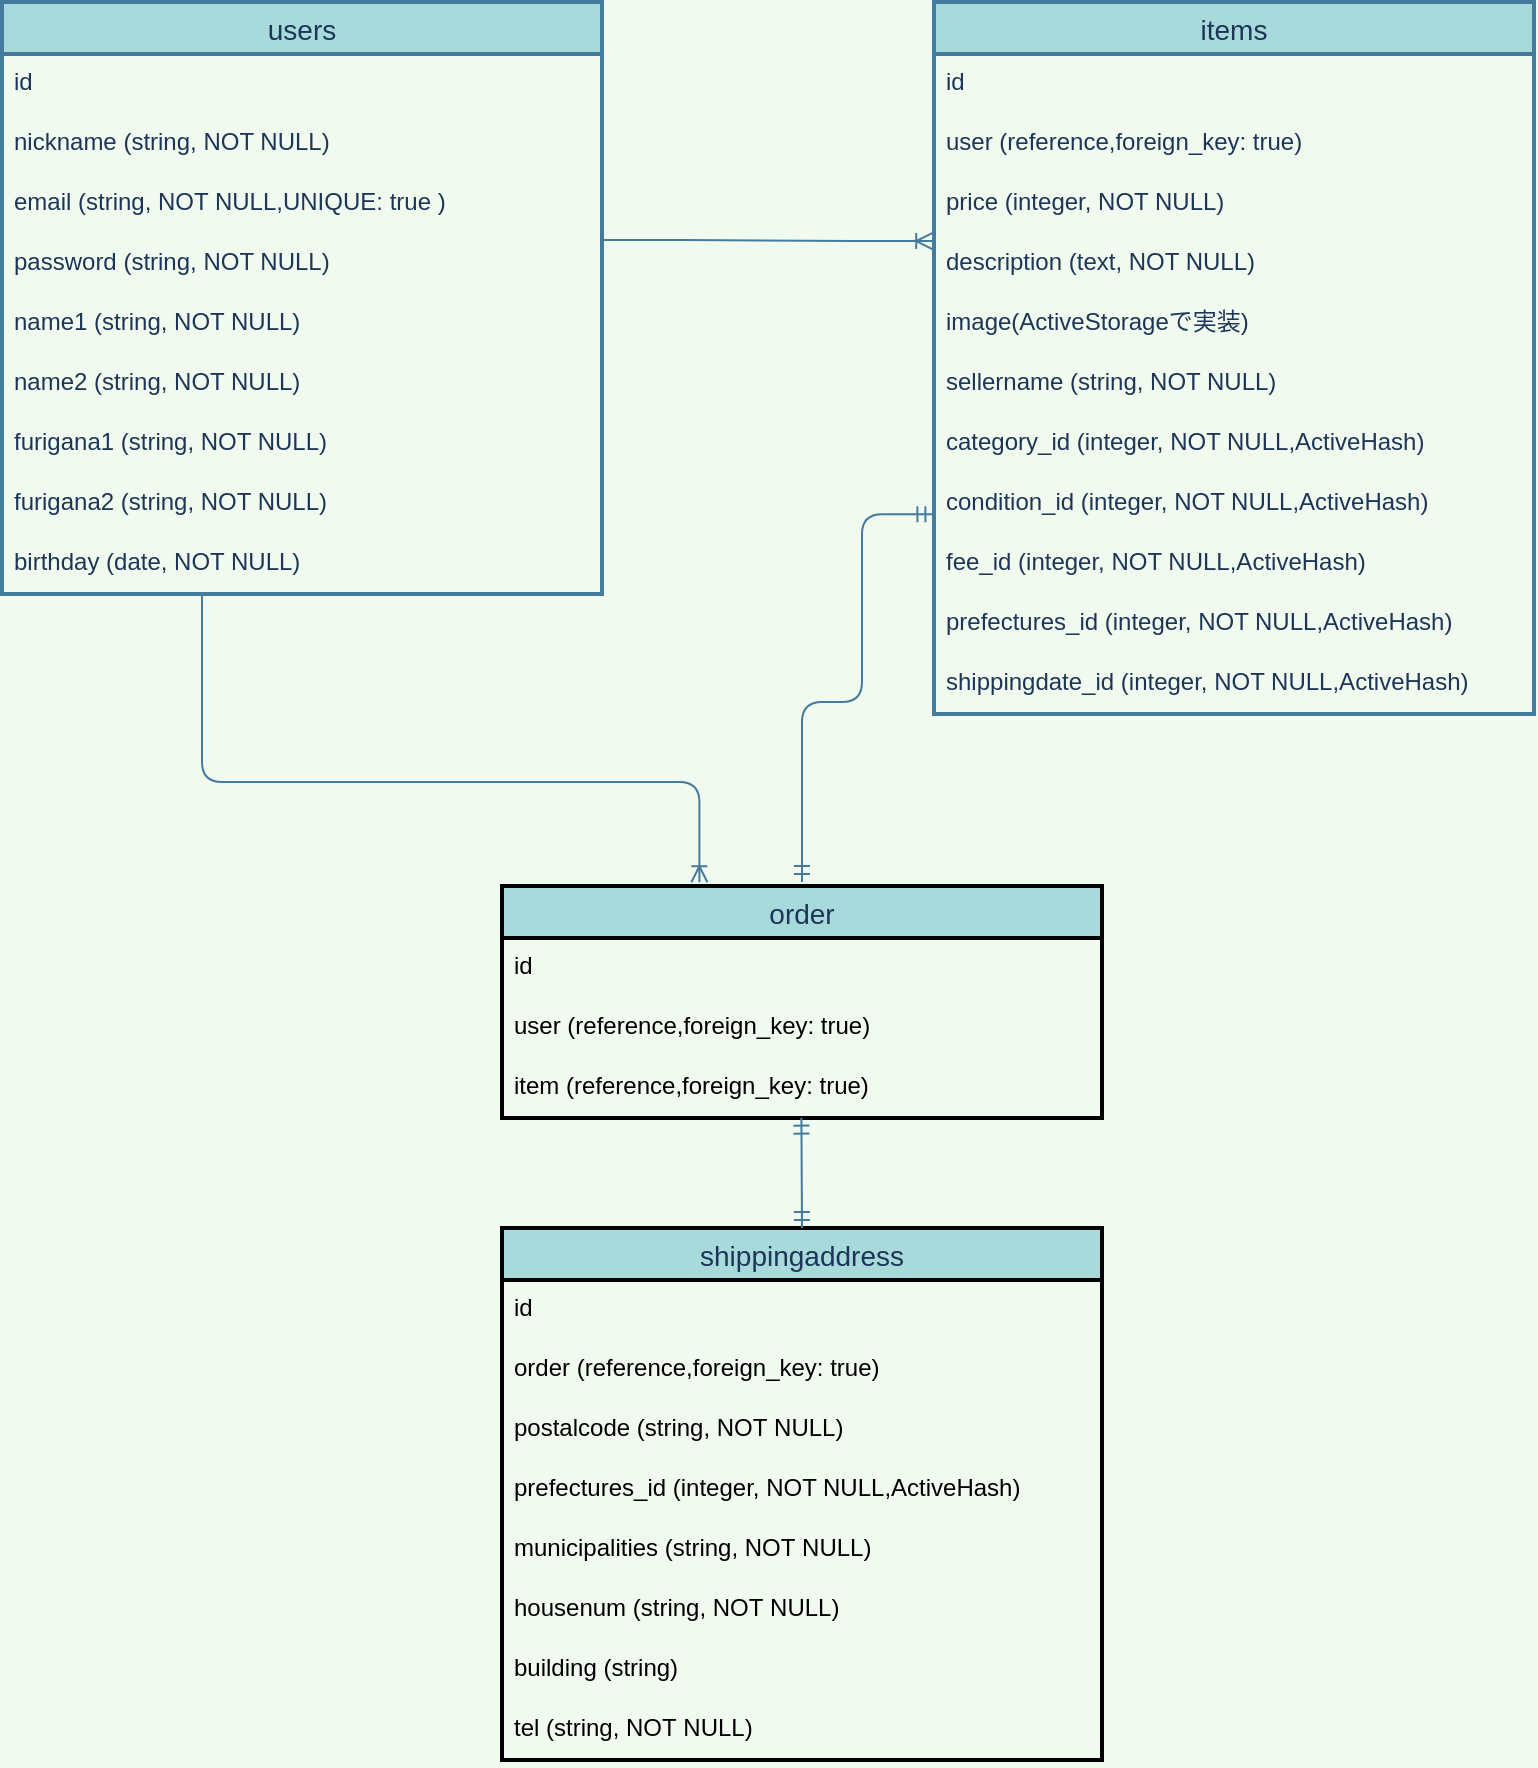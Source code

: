 <mxfile>
    <diagram id="N68RJVztOb6UQxN-U7c_" name="ページ1">
        <mxGraphModel dx="689" dy="713" grid="1" gridSize="10" guides="1" tooltips="1" connect="1" arrows="1" fold="1" page="1" pageScale="1" pageWidth="827" pageHeight="1169" background="#F1FAEE" math="0" shadow="0">
            <root>
                <mxCell id="0"/>
                <mxCell id="1" parent="0"/>
                <mxCell id="31" value="users" style="swimlane;fontStyle=0;childLayout=stackLayout;horizontal=1;startSize=26;horizontalStack=0;resizeParent=1;resizeParentMax=0;resizeLast=0;collapsible=1;marginBottom=0;align=center;fontSize=14;fontColor=#1D3557;strokeColor=#457B9D;strokeWidth=2;fillColor=#A8DADC;" parent="1" vertex="1">
                    <mxGeometry x="30" y="120" width="300" height="296" as="geometry">
                        <mxRectangle x="120" y="80" width="70" height="26" as="alternateBounds"/>
                    </mxGeometry>
                </mxCell>
                <mxCell id="32" value="id" style="text;strokeColor=none;fillColor=none;spacingLeft=4;spacingRight=4;overflow=hidden;rotatable=0;points=[[0,0.5],[1,0.5]];portConstraint=eastwest;fontSize=12;fontColor=#1D3557;" parent="31" vertex="1">
                    <mxGeometry y="26" width="300" height="30" as="geometry"/>
                </mxCell>
                <mxCell id="115" value="nickname (string, NOT NULL)" style="text;strokeColor=none;fillColor=none;spacingLeft=4;spacingRight=4;overflow=hidden;rotatable=0;points=[[0,0.5],[1,0.5]];portConstraint=eastwest;fontSize=12;fontColor=#1D3557;" parent="31" vertex="1">
                    <mxGeometry y="56" width="300" height="30" as="geometry"/>
                </mxCell>
                <mxCell id="33" value="email (string, NOT NULL,UNIQUE: true )" style="text;strokeColor=none;fillColor=none;spacingLeft=4;spacingRight=4;overflow=hidden;rotatable=0;points=[[0,0.5],[1,0.5]];portConstraint=eastwest;fontSize=12;fontColor=#1D3557;" parent="31" vertex="1">
                    <mxGeometry y="86" width="300" height="30" as="geometry"/>
                </mxCell>
                <mxCell id="34" value="password (string, NOT NULL)" style="text;strokeColor=none;spacingLeft=4;spacingRight=4;overflow=hidden;rotatable=0;points=[[0,0.5],[1,0.5]];portConstraint=eastwest;fontSize=12;connectable=1;fontColor=#1D3557;" parent="31" vertex="1">
                    <mxGeometry y="116" width="300" height="30" as="geometry"/>
                </mxCell>
                <mxCell id="79" value="name1 (string, NOT NULL)" style="text;strokeColor=none;spacingLeft=4;spacingRight=4;overflow=hidden;rotatable=0;points=[[0,0.5],[1,0.5]];portConstraint=eastwest;fontSize=12;connectable=1;fontColor=#1D3557;" parent="31" vertex="1">
                    <mxGeometry y="146" width="300" height="30" as="geometry"/>
                </mxCell>
                <mxCell id="144" value="name2 (string, NOT NULL)" style="text;strokeColor=none;spacingLeft=4;spacingRight=4;overflow=hidden;rotatable=0;points=[[0,0.5],[1,0.5]];portConstraint=eastwest;fontSize=12;connectable=1;fontColor=#1D3557;" parent="31" vertex="1">
                    <mxGeometry y="176" width="300" height="30" as="geometry"/>
                </mxCell>
                <mxCell id="113" value="furigana1 (string, NOT NULL)" style="text;strokeColor=none;spacingLeft=4;spacingRight=4;overflow=hidden;rotatable=0;points=[[0,0.5],[1,0.5]];portConstraint=eastwest;fontSize=12;connectable=1;fontColor=#1D3557;" parent="31" vertex="1">
                    <mxGeometry y="206" width="300" height="30" as="geometry"/>
                </mxCell>
                <mxCell id="88" value="furigana2 (string, NOT NULL)" style="text;strokeColor=none;spacingLeft=4;spacingRight=4;overflow=hidden;rotatable=0;points=[[0,0.5],[1,0.5]];portConstraint=eastwest;fontSize=12;connectable=1;fontColor=#1D3557;" parent="31" vertex="1">
                    <mxGeometry y="236" width="300" height="30" as="geometry"/>
                </mxCell>
                <mxCell id="89" value="birthday (date, NOT NULL)" style="text;strokeColor=none;spacingLeft=4;spacingRight=4;overflow=hidden;rotatable=0;points=[[0,0.5],[1,0.5]];portConstraint=eastwest;fontSize=12;connectable=1;fontColor=#1D3557;" parent="31" vertex="1">
                    <mxGeometry y="266" width="300" height="30" as="geometry"/>
                </mxCell>
                <mxCell id="19" value="items" style="swimlane;fontStyle=0;childLayout=stackLayout;horizontal=1;startSize=26;horizontalStack=0;resizeParent=1;resizeParentMax=0;resizeLast=0;collapsible=1;marginBottom=0;align=center;fontSize=14;fontColor=#1D3557;strokeColor=#457B9D;strokeWidth=2;fillColor=#A8DADC;" parent="1" vertex="1">
                    <mxGeometry x="496" y="120" width="300" height="356" as="geometry"/>
                </mxCell>
                <mxCell id="20" value="id" style="text;strokeColor=none;fillColor=none;spacingLeft=4;spacingRight=4;overflow=hidden;rotatable=0;points=[[0,0.5],[1,0.5]];portConstraint=eastwest;fontSize=12;fontColor=#1D3557;" parent="19" vertex="1">
                    <mxGeometry y="26" width="300" height="30" as="geometry"/>
                </mxCell>
                <mxCell id="153" value="user (reference,foreign_key: true)" style="text;strokeColor=none;fillColor=none;spacingLeft=4;spacingRight=4;overflow=hidden;rotatable=0;points=[[0,0.5],[1,0.5]];portConstraint=eastwest;fontSize=12;fontColor=#1D3557;" parent="19" vertex="1">
                    <mxGeometry y="56" width="300" height="30" as="geometry"/>
                </mxCell>
                <mxCell id="21" value="price (integer, NOT NULL)" style="text;strokeColor=none;fillColor=none;spacingLeft=4;spacingRight=4;overflow=hidden;rotatable=0;points=[[0,0.5],[1,0.5]];portConstraint=eastwest;fontSize=12;fontColor=#1D3557;" parent="19" vertex="1">
                    <mxGeometry y="86" width="300" height="30" as="geometry"/>
                </mxCell>
                <mxCell id="22" value="description (text, NOT NULL)" style="text;strokeColor=none;fillColor=none;spacingLeft=4;spacingRight=4;overflow=hidden;rotatable=0;points=[[0,0.5],[1,0.5]];portConstraint=eastwest;fontSize=12;fontColor=#1D3557;" parent="19" vertex="1">
                    <mxGeometry y="116" width="300" height="30" as="geometry"/>
                </mxCell>
                <mxCell id="91" value="image(ActiveStorageで実装)" style="text;strokeColor=none;fillColor=none;spacingLeft=4;spacingRight=4;overflow=hidden;rotatable=0;points=[[0,0.5],[1,0.5]];portConstraint=eastwest;fontSize=12;fontColor=#1D3557;" parent="19" vertex="1">
                    <mxGeometry y="146" width="300" height="30" as="geometry"/>
                </mxCell>
                <mxCell id="135" value="sellername (string, NOT NULL)" style="text;strokeColor=none;fillColor=none;spacingLeft=4;spacingRight=4;overflow=hidden;rotatable=0;points=[[0,0.5],[1,0.5]];portConstraint=eastwest;fontSize=12;fontColor=#1D3557;" parent="19" vertex="1">
                    <mxGeometry y="176" width="300" height="30" as="geometry"/>
                </mxCell>
                <mxCell id="136" value="category_id (integer, NOT NULL,ActiveHash)" style="text;strokeColor=none;fillColor=none;spacingLeft=4;spacingRight=4;overflow=hidden;rotatable=0;points=[[0,0.5],[1,0.5]];portConstraint=eastwest;fontSize=12;fontColor=#1D3557;" parent="19" vertex="1">
                    <mxGeometry y="206" width="300" height="30" as="geometry"/>
                </mxCell>
                <mxCell id="139" value="condition_id (integer, NOT NULL,ActiveHash)" style="text;strokeColor=none;fillColor=none;spacingLeft=4;spacingRight=4;overflow=hidden;rotatable=0;points=[[0,0.5],[1,0.5]];portConstraint=eastwest;fontSize=12;fontColor=#1D3557;" parent="19" vertex="1">
                    <mxGeometry y="236" width="300" height="30" as="geometry"/>
                </mxCell>
                <mxCell id="140" value="fee_id (integer, NOT NULL,ActiveHash)" style="text;strokeColor=none;fillColor=none;spacingLeft=4;spacingRight=4;overflow=hidden;rotatable=0;points=[[0,0.5],[1,0.5]];portConstraint=eastwest;fontSize=12;fontColor=#1D3557;" parent="19" vertex="1">
                    <mxGeometry y="266" width="300" height="30" as="geometry"/>
                </mxCell>
                <mxCell id="141" value="prefectures_id (integer, NOT NULL,ActiveHash)" style="text;strokeColor=none;fillColor=none;spacingLeft=4;spacingRight=4;overflow=hidden;rotatable=0;points=[[0,0.5],[1,0.5]];portConstraint=eastwest;fontSize=12;fontColor=#1D3557;" parent="19" vertex="1">
                    <mxGeometry y="296" width="300" height="30" as="geometry"/>
                </mxCell>
                <mxCell id="142" value="shippingdate_id (integer, NOT NULL,ActiveHash)" style="text;strokeColor=none;fillColor=none;spacingLeft=4;spacingRight=4;overflow=hidden;rotatable=0;points=[[0,0.5],[1,0.5]];portConstraint=eastwest;fontSize=12;fontColor=#1D3557;" parent="19" vertex="1">
                    <mxGeometry y="326" width="300" height="30" as="geometry"/>
                </mxCell>
                <mxCell id="146" value="shippingaddress" style="swimlane;fontStyle=0;childLayout=stackLayout;horizontal=1;startSize=26;horizontalStack=0;resizeParent=1;resizeParentMax=0;resizeLast=0;collapsible=1;marginBottom=0;align=center;fontSize=14;fontColor=#1D3557;strokeColor=#000000;fillColor=#A8DADC;strokeWidth=2;" parent="1" vertex="1">
                    <mxGeometry x="280" y="733" width="300" height="266" as="geometry"/>
                </mxCell>
                <mxCell id="147" value="id" style="text;strokeColor=none;fillColor=none;spacingLeft=4;spacingRight=4;overflow=hidden;rotatable=0;points=[[0,0.5],[1,0.5]];portConstraint=eastwest;fontSize=12;" parent="146" vertex="1">
                    <mxGeometry y="26" width="300" height="30" as="geometry"/>
                </mxCell>
                <mxCell id="168" value="order (reference,foreign_key: true)" style="text;strokeColor=none;fillColor=none;spacingLeft=4;spacingRight=4;overflow=hidden;rotatable=0;points=[[0,0.5],[1,0.5]];portConstraint=eastwest;fontSize=12;" parent="146" vertex="1">
                    <mxGeometry y="56" width="300" height="30" as="geometry"/>
                </mxCell>
                <mxCell id="148" value="postalcode (string, NOT NULL)" style="text;strokeColor=none;fillColor=none;spacingLeft=4;spacingRight=4;overflow=hidden;rotatable=0;points=[[0,0.5],[1,0.5]];portConstraint=eastwest;fontSize=12;" parent="146" vertex="1">
                    <mxGeometry y="86" width="300" height="30" as="geometry"/>
                </mxCell>
                <mxCell id="149" value="prefectures_id (integer, NOT NULL,ActiveHash)" style="text;strokeColor=none;fillColor=none;spacingLeft=4;spacingRight=4;overflow=hidden;rotatable=0;points=[[0,0.5],[1,0.5]];portConstraint=eastwest;fontSize=12;" parent="146" vertex="1">
                    <mxGeometry y="116" width="300" height="30" as="geometry"/>
                </mxCell>
                <mxCell id="150" value="municipalities (string, NOT NULL)" style="text;strokeColor=none;fillColor=none;spacingLeft=4;spacingRight=4;overflow=hidden;rotatable=0;points=[[0,0.5],[1,0.5]];portConstraint=eastwest;fontSize=12;" parent="146" vertex="1">
                    <mxGeometry y="146" width="300" height="30" as="geometry"/>
                </mxCell>
                <mxCell id="151" value="housenum (string, NOT NULL)" style="text;strokeColor=none;fillColor=none;spacingLeft=4;spacingRight=4;overflow=hidden;rotatable=0;points=[[0,0.5],[1,0.5]];portConstraint=eastwest;fontSize=12;" parent="146" vertex="1">
                    <mxGeometry y="176" width="300" height="30" as="geometry"/>
                </mxCell>
                <mxCell id="152" value="building (string)" style="text;strokeColor=none;fillColor=none;spacingLeft=4;spacingRight=4;overflow=hidden;rotatable=0;points=[[0,0.5],[1,0.5]];portConstraint=eastwest;fontSize=12;" parent="146" vertex="1">
                    <mxGeometry y="206" width="300" height="30" as="geometry"/>
                </mxCell>
                <mxCell id="154" value="tel (string, NOT NULL)" style="text;strokeColor=none;fillColor=none;spacingLeft=4;spacingRight=4;overflow=hidden;rotatable=0;points=[[0,0.5],[1,0.5]];portConstraint=eastwest;fontSize=12;" parent="146" vertex="1">
                    <mxGeometry y="236" width="300" height="30" as="geometry"/>
                </mxCell>
                <mxCell id="159" value="order" style="swimlane;fontStyle=0;childLayout=stackLayout;horizontal=1;startSize=26;horizontalStack=0;resizeParent=1;resizeParentMax=0;resizeLast=0;collapsible=1;marginBottom=0;align=center;fontSize=14;fontColor=#1D3557;strokeColor=#000000;fillColor=#A8DADC;strokeWidth=2;" parent="1" vertex="1">
                    <mxGeometry x="280" y="562" width="300" height="116" as="geometry"/>
                </mxCell>
                <mxCell id="167" value="id" style="text;strokeColor=none;fillColor=none;spacingLeft=4;spacingRight=4;overflow=hidden;rotatable=0;points=[[0,0.5],[1,0.5]];portConstraint=eastwest;fontSize=12;" parent="159" vertex="1">
                    <mxGeometry y="26" width="300" height="30" as="geometry"/>
                </mxCell>
                <mxCell id="160" value="user (reference,foreign_key: true)" style="text;strokeColor=none;fillColor=none;spacingLeft=4;spacingRight=4;overflow=hidden;rotatable=0;points=[[0,0.5],[1,0.5]];portConstraint=eastwest;fontSize=12;" parent="159" vertex="1">
                    <mxGeometry y="56" width="300" height="30" as="geometry"/>
                </mxCell>
                <mxCell id="181" value="item (reference,foreign_key: true)" style="text;strokeColor=none;fillColor=none;spacingLeft=4;spacingRight=4;overflow=hidden;rotatable=0;points=[[0,0.5],[1,0.5]];portConstraint=eastwest;fontSize=12;" parent="159" vertex="1">
                    <mxGeometry y="86" width="300" height="30" as="geometry"/>
                </mxCell>
                <mxCell id="170" value="" style="edgeStyle=entityRelationEdgeStyle;fontSize=12;html=1;endArrow=ERoneToMany;fontColor=#1D3557;strokeColor=#457B9D;fillColor=#A8DADC;exitX=1.013;exitY=1.1;exitDx=0;exitDy=0;exitPerimeter=0;entryX=-0.003;entryY=0.117;entryDx=0;entryDy=0;entryPerimeter=0;" parent="1" target="22" edge="1">
                    <mxGeometry width="100" height="100" relative="1" as="geometry">
                        <mxPoint x="330.0" y="239" as="sourcePoint"/>
                        <mxPoint x="490" y="240" as="targetPoint"/>
                    </mxGeometry>
                </mxCell>
                <mxCell id="178" value="" style="edgeStyle=orthogonalEdgeStyle;fontSize=12;html=1;endArrow=ERmandOne;startArrow=ERmandOne;fontColor=#1D3557;strokeColor=#457B9D;fillColor=#A8DADC;entryX=-0.001;entryY=0.669;entryDx=0;entryDy=0;entryPerimeter=0;" parent="1" target="139" edge="1">
                    <mxGeometry width="100" height="100" relative="1" as="geometry">
                        <mxPoint x="430" y="560" as="sourcePoint"/>
                        <mxPoint x="490" y="376" as="targetPoint"/>
                        <Array as="points">
                            <mxPoint x="430" y="470"/>
                            <mxPoint x="460" y="470"/>
                            <mxPoint x="460" y="376"/>
                        </Array>
                    </mxGeometry>
                </mxCell>
                <mxCell id="179" value="" style="edgeStyle=elbowEdgeStyle;fontSize=12;html=1;endArrow=ERoneToMany;fontColor=#1D3557;strokeColor=#457B9D;fillColor=#A8DADC;elbow=vertical;entryX=0.329;entryY=-0.016;entryDx=0;entryDy=0;entryPerimeter=0;" parent="1" source="89" target="159" edge="1">
                    <mxGeometry width="100" height="100" relative="1" as="geometry">
                        <mxPoint x="110" y="600" as="sourcePoint"/>
                        <mxPoint x="320" y="500" as="targetPoint"/>
                        <Array as="points">
                            <mxPoint x="130" y="510"/>
                            <mxPoint x="240" y="520"/>
                        </Array>
                    </mxGeometry>
                </mxCell>
                <mxCell id="180" value="" style="fontSize=12;html=1;endArrow=ERmandOne;startArrow=ERmandOne;fontColor=#1D3557;strokeColor=#457B9D;fillColor=#A8DADC;entryX=0.5;entryY=0;entryDx=0;entryDy=0;exitX=0.499;exitY=0.994;exitDx=0;exitDy=0;exitPerimeter=0;" parent="1" source="181" target="146" edge="1">
                    <mxGeometry width="100" height="100" relative="1" as="geometry">
                        <mxPoint x="390" y="679" as="sourcePoint"/>
                        <mxPoint x="430" y="481" as="targetPoint"/>
                    </mxGeometry>
                </mxCell>
            </root>
        </mxGraphModel>
    </diagram>
</mxfile>